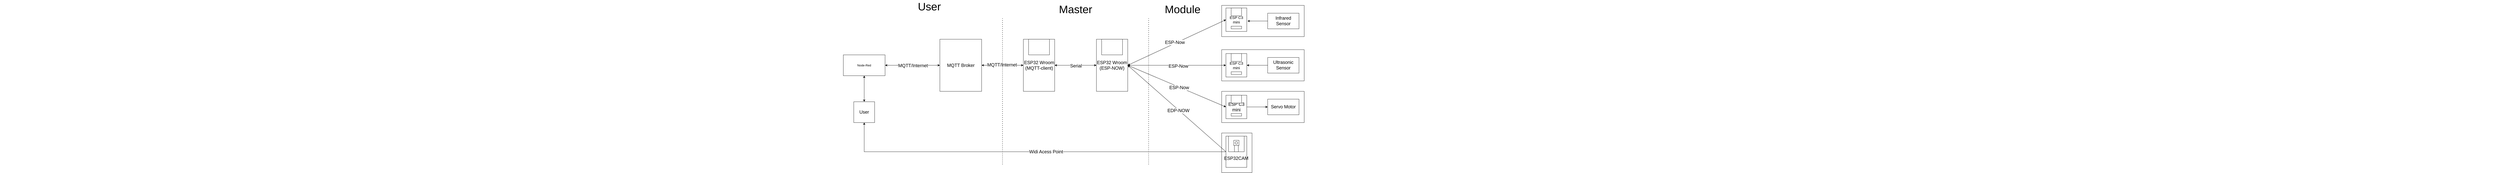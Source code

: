 <mxfile version="28.2.8">
  <diagram name="Page-1" id="dL9VV4bmaPXsRKPy24r-">
    <mxGraphModel dx="8902" dy="-210" grid="1" gridSize="10" guides="1" tooltips="1" connect="1" arrows="1" fold="1" page="1" pageScale="1" pageWidth="850" pageHeight="1100" math="0" shadow="0">
      <root>
        <mxCell id="0" />
        <mxCell id="1" parent="0" />
        <mxCell id="lBGGk1PNzqxshNA36ZR7-61" value="" style="group" vertex="1" connectable="0" parent="1">
          <mxGeometry x="-550" y="1680" width="1821.5" height="660" as="geometry" />
        </mxCell>
        <mxCell id="lBGGk1PNzqxshNA36ZR7-1" value="&lt;span style=&quot;color: rgba(0, 0, 0, 0); font-family: monospace; text-align: start; text-wrap-mode: nowrap;&quot;&gt;%3CmxGraphModel%3E%3Croot%3E%3CmxCell%20id%3D%220%22%2F%3E%3CmxCell%20id%3D%221%22%20parent%3D%220%22%2F%3E%3CmxCell%20id%3D%222%22%20value%3D%22%22%20style%3D%22group%22%20vertex%3D%221%22%20connectable%3D%220%22%20parent%3D%221%22%3E%3CmxGeometry%20x%3D%22856.3%22%20y%3D%2240%22%20width%3D%22300%22%20height%3D%22110%22%20as%3D%22geometry%22%2F%3E%3C%2FmxCell%3E%3CmxCell%20id%3D%223%22%20value%3D%22%22%20style%3D%22rounded%3D0%3BwhiteSpace%3Dwrap%3Bhtml%3D1%3B%22%20vertex%3D%221%22%20parent%3D%222%22%3E%3CmxGeometry%20x%3D%22-16.3%22%20y%3D%22-10%22%20width%3D%22316.3%22%20height%3D%22120%22%20as%3D%22geometry%22%2F%3E%3C%2FmxCell%3E%3CmxCell%20id%3D%224%22%20value%3D%22ESP%20C3%20mini%22%20style%3D%22rounded%3D0%3BwhiteSpace%3Dwrap%3Bhtml%3D1%3B%22%20vertex%3D%221%22%20parent%3D%222%22%3E%3CmxGeometry%20width%3D%2280%22%20height%3D%2290%22%20as%3D%22geometry%22%2F%3E%3C%2FmxCell%3E%3CmxCell%20id%3D%225%22%20value%3D%22%22%20style%3D%22rounded%3D0%3BwhiteSpace%3Dwrap%3Bhtml%3D1%3B%22%20vertex%3D%221%22%20parent%3D%222%22%3E%3CmxGeometry%20x%3D%2220%22%20y%3D%2270%22%20width%3D%2240%22%20height%3D%2210%22%20as%3D%22geometry%22%2F%3E%3C%2FmxCell%3E%3CmxCell%20id%3D%226%22%20value%3D%22%22%20style%3D%22rounded%3D0%3BwhiteSpace%3Dwrap%3Bhtml%3D1%3B%22%20vertex%3D%221%22%20parent%3D%222%22%3E%3CmxGeometry%20x%3D%2220%22%20width%3D%2240%22%20height%3D%2230%22%20as%3D%22geometry%22%2F%3E%3C%2FmxCell%3E%3C%2Froot%3E%3C%2FmxGraphModel%3E&lt;/span&gt;" style="rounded=0;whiteSpace=wrap;html=1;fontSize=18;" vertex="1" parent="lBGGk1PNzqxshNA36ZR7-61">
          <mxGeometry x="1495.315" y="350.625" width="326.185" height="123.75" as="geometry" />
        </mxCell>
        <mxCell id="lBGGk1PNzqxshNA36ZR7-2" value="" style="group;fontSize=18;" vertex="1" connectable="0" parent="lBGGk1PNzqxshNA36ZR7-61">
          <mxGeometry x="711.564" y="144.375" width="123.75" height="206.25" as="geometry" />
        </mxCell>
        <mxCell id="lBGGk1PNzqxshNA36ZR7-3" value="ESP32 Wroom&lt;br&gt;(MQTT-client)" style="rounded=0;whiteSpace=wrap;html=1;fontSize=18;" vertex="1" parent="lBGGk1PNzqxshNA36ZR7-2">
          <mxGeometry width="123.75" height="206.25" as="geometry" />
        </mxCell>
        <mxCell id="lBGGk1PNzqxshNA36ZR7-4" value="" style="rounded=0;whiteSpace=wrap;html=1;fontSize=18;" vertex="1" parent="lBGGk1PNzqxshNA36ZR7-2">
          <mxGeometry x="20.625" width="82.5" height="61.875" as="geometry" />
        </mxCell>
        <mxCell id="lBGGk1PNzqxshNA36ZR7-5" value="" style="group;fontSize=18;" vertex="1" connectable="0" parent="lBGGk1PNzqxshNA36ZR7-61">
          <mxGeometry x="1000.314" y="144.375" width="123.75" height="206.25" as="geometry" />
        </mxCell>
        <mxCell id="lBGGk1PNzqxshNA36ZR7-6" value="ESP32 Wroom&lt;br&gt;(ESP-NOW)" style="rounded=0;whiteSpace=wrap;html=1;fontSize=18;" vertex="1" parent="lBGGk1PNzqxshNA36ZR7-5">
          <mxGeometry width="123.75" height="206.25" as="geometry" />
        </mxCell>
        <mxCell id="lBGGk1PNzqxshNA36ZR7-7" value="" style="rounded=0;whiteSpace=wrap;html=1;fontSize=18;" vertex="1" parent="lBGGk1PNzqxshNA36ZR7-5">
          <mxGeometry x="20.625" width="82.5" height="61.875" as="geometry" />
        </mxCell>
        <mxCell id="lBGGk1PNzqxshNA36ZR7-8" value="" style="endArrow=classic;startArrow=classic;html=1;rounded=0;exitX=1;exitY=0.5;exitDx=0;exitDy=0;entryX=0;entryY=0.5;entryDx=0;entryDy=0;fontSize=18;" edge="1" parent="lBGGk1PNzqxshNA36ZR7-61" source="lBGGk1PNzqxshNA36ZR7-3" target="lBGGk1PNzqxshNA36ZR7-6">
          <mxGeometry width="50" height="50" relative="1" as="geometry">
            <mxPoint x="866.251" y="299.062" as="sourcePoint" />
            <mxPoint x="979.689" y="247.5" as="targetPoint" />
          </mxGeometry>
        </mxCell>
        <mxCell id="lBGGk1PNzqxshNA36ZR7-9" value="Serial" style="edgeLabel;html=1;align=center;verticalAlign=middle;resizable=0;points=[];fontSize=18;" vertex="1" connectable="0" parent="lBGGk1PNzqxshNA36ZR7-8">
          <mxGeometry x="0.004" y="-2" relative="1" as="geometry">
            <mxPoint as="offset" />
          </mxGeometry>
        </mxCell>
        <mxCell id="lBGGk1PNzqxshNA36ZR7-10" value="Master" style="text;html=1;whiteSpace=wrap;strokeColor=none;fillColor=none;align=center;verticalAlign=middle;rounded=0;fontSize=43;" vertex="1" parent="lBGGk1PNzqxshNA36ZR7-61">
          <mxGeometry x="886.877" y="10.312" width="61.875" height="30.938" as="geometry" />
        </mxCell>
        <mxCell id="lBGGk1PNzqxshNA36ZR7-11" value="" style="group;fontSize=14;" vertex="1" connectable="0" parent="lBGGk1PNzqxshNA36ZR7-61">
          <mxGeometry x="1512.124" y="20.625" width="309.376" height="113.438" as="geometry" />
        </mxCell>
        <mxCell id="lBGGk1PNzqxshNA36ZR7-12" value="&lt;span style=&quot;color: rgba(0, 0, 0, 0); font-family: monospace; text-align: start; text-wrap-mode: nowrap;&quot;&gt;%3CmxGraphModel%3E%3Croot%3E%3CmxCell%20id%3D%220%22%2F%3E%3CmxCell%20id%3D%221%22%20parent%3D%220%22%2F%3E%3CmxCell%20id%3D%222%22%20value%3D%22%22%20style%3D%22group%22%20vertex%3D%221%22%20connectable%3D%220%22%20parent%3D%221%22%3E%3CmxGeometry%20x%3D%22856.3%22%20y%3D%2240%22%20width%3D%22300%22%20height%3D%22110%22%20as%3D%22geometry%22%2F%3E%3C%2FmxCell%3E%3CmxCell%20id%3D%223%22%20value%3D%22%22%20style%3D%22rounded%3D0%3BwhiteSpace%3Dwrap%3Bhtml%3D1%3B%22%20vertex%3D%221%22%20parent%3D%222%22%3E%3CmxGeometry%20x%3D%22-16.3%22%20y%3D%22-10%22%20width%3D%22316.3%22%20height%3D%22120%22%20as%3D%22geometry%22%2F%3E%3C%2FmxCell%3E%3CmxCell%20id%3D%224%22%20value%3D%22ESP%20C3%20mini%22%20style%3D%22rounded%3D0%3BwhiteSpace%3Dwrap%3Bhtml%3D1%3B%22%20vertex%3D%221%22%20parent%3D%222%22%3E%3CmxGeometry%20width%3D%2280%22%20height%3D%2290%22%20as%3D%22geometry%22%2F%3E%3C%2FmxCell%3E%3CmxCell%20id%3D%225%22%20value%3D%22%22%20style%3D%22rounded%3D0%3BwhiteSpace%3Dwrap%3Bhtml%3D1%3B%22%20vertex%3D%221%22%20parent%3D%222%22%3E%3CmxGeometry%20x%3D%2220%22%20y%3D%2270%22%20width%3D%2240%22%20height%3D%2210%22%20as%3D%22geometry%22%2F%3E%3C%2FmxCell%3E%3CmxCell%20id%3D%226%22%20value%3D%22%22%20style%3D%22rounded%3D0%3BwhiteSpace%3Dwrap%3Bhtml%3D1%3B%22%20vertex%3D%221%22%20parent%3D%222%22%3E%3CmxGeometry%20x%3D%2220%22%20width%3D%2240%22%20height%3D%2230%22%20as%3D%22geometry%22%2F%3E%3C%2FmxCell%3E%3C%2Froot%3E%3C%2FmxGraphModel%3E&lt;/span&gt;" style="rounded=0;whiteSpace=wrap;html=1;fontSize=18;" vertex="1" parent="lBGGk1PNzqxshNA36ZR7-11">
          <mxGeometry x="-16.809" y="-10.312" width="326.185" height="123.75" as="geometry" />
        </mxCell>
        <mxCell id="lBGGk1PNzqxshNA36ZR7-13" value="ESP C3 mini" style="rounded=0;whiteSpace=wrap;html=1;fontSize=15;" vertex="1" parent="lBGGk1PNzqxshNA36ZR7-11">
          <mxGeometry width="82.5" height="92.812" as="geometry" />
        </mxCell>
        <mxCell id="lBGGk1PNzqxshNA36ZR7-14" value="" style="rounded=0;whiteSpace=wrap;html=1;fontSize=15;" vertex="1" parent="lBGGk1PNzqxshNA36ZR7-11">
          <mxGeometry x="20.625" y="72.188" width="41.25" height="10.312" as="geometry" />
        </mxCell>
        <mxCell id="lBGGk1PNzqxshNA36ZR7-15" value="" style="rounded=0;whiteSpace=wrap;html=1;fontSize=15;" vertex="1" parent="lBGGk1PNzqxshNA36ZR7-11">
          <mxGeometry x="20.625" width="41.25" height="30.938" as="geometry" />
        </mxCell>
        <mxCell id="lBGGk1PNzqxshNA36ZR7-16" value="" style="group;fontSize=14;" vertex="1" connectable="0" parent="lBGGk1PNzqxshNA36ZR7-61">
          <mxGeometry x="1512.124" y="201.094" width="309.376" height="108.281" as="geometry" />
        </mxCell>
        <mxCell id="lBGGk1PNzqxshNA36ZR7-17" value="&lt;span style=&quot;color: rgba(0, 0, 0, 0); font-family: monospace; text-align: start; text-wrap-mode: nowrap;&quot;&gt;%3CmxGraphModel%3E%3Croot%3E%3CmxCell%20id%3D%220%22%2F%3E%3CmxCell%20id%3D%221%22%20parent%3D%220%22%2F%3E%3CmxCell%20id%3D%222%22%20value%3D%22%22%20style%3D%22group%22%20vertex%3D%221%22%20connectable%3D%220%22%20parent%3D%221%22%3E%3CmxGeometry%20x%3D%22856.3%22%20y%3D%2240%22%20width%3D%22300%22%20height%3D%22110%22%20as%3D%22geometry%22%2F%3E%3C%2FmxCell%3E%3CmxCell%20id%3D%223%22%20value%3D%22%22%20style%3D%22rounded%3D0%3BwhiteSpace%3Dwrap%3Bhtml%3D1%3B%22%20vertex%3D%221%22%20parent%3D%222%22%3E%3CmxGeometry%20x%3D%22-16.3%22%20y%3D%22-10%22%20width%3D%22316.3%22%20height%3D%22120%22%20as%3D%22geometry%22%2F%3E%3C%2FmxCell%3E%3CmxCell%20id%3D%224%22%20value%3D%22ESP%20C3%20mini%22%20style%3D%22rounded%3D0%3BwhiteSpace%3Dwrap%3Bhtml%3D1%3B%22%20vertex%3D%221%22%20parent%3D%222%22%3E%3CmxGeometry%20width%3D%2280%22%20height%3D%2290%22%20as%3D%22geometry%22%2F%3E%3C%2FmxCell%3E%3CmxCell%20id%3D%225%22%20value%3D%22%22%20style%3D%22rounded%3D0%3BwhiteSpace%3Dwrap%3Bhtml%3D1%3B%22%20vertex%3D%221%22%20parent%3D%222%22%3E%3CmxGeometry%20x%3D%2220%22%20y%3D%2270%22%20width%3D%2240%22%20height%3D%2210%22%20as%3D%22geometry%22%2F%3E%3C%2FmxCell%3E%3CmxCell%20id%3D%226%22%20value%3D%22%22%20style%3D%22rounded%3D0%3BwhiteSpace%3Dwrap%3Bhtml%3D1%3B%22%20vertex%3D%221%22%20parent%3D%222%22%3E%3CmxGeometry%20x%3D%2220%22%20width%3D%2240%22%20height%3D%2230%22%20as%3D%22geometry%22%2F%3E%3C%2FmxCell%3E%3C%2Froot%3E%3C%2FmxGraphModel%3E&lt;/span&gt;" style="rounded=0;whiteSpace=wrap;html=1;fontSize=18;" vertex="1" parent="lBGGk1PNzqxshNA36ZR7-16">
          <mxGeometry x="-16.809" y="-15.469" width="326.185" height="123.75" as="geometry" />
        </mxCell>
        <mxCell id="lBGGk1PNzqxshNA36ZR7-18" value="ESP C3 mini" style="rounded=0;whiteSpace=wrap;html=1;fontSize=15;" vertex="1" parent="lBGGk1PNzqxshNA36ZR7-16">
          <mxGeometry width="82.5" height="92.812" as="geometry" />
        </mxCell>
        <mxCell id="lBGGk1PNzqxshNA36ZR7-19" value="" style="rounded=0;whiteSpace=wrap;html=1;fontSize=15;" vertex="1" parent="lBGGk1PNzqxshNA36ZR7-16">
          <mxGeometry x="20.625" y="72.188" width="41.25" height="10.312" as="geometry" />
        </mxCell>
        <mxCell id="lBGGk1PNzqxshNA36ZR7-20" value="" style="rounded=0;whiteSpace=wrap;html=1;fontSize=15;" vertex="1" parent="lBGGk1PNzqxshNA36ZR7-16">
          <mxGeometry x="20.625" width="41.25" height="30.938" as="geometry" />
        </mxCell>
        <mxCell id="lBGGk1PNzqxshNA36ZR7-21" value="" style="group;fontSize=14;" vertex="1" connectable="0" parent="lBGGk1PNzqxshNA36ZR7-61">
          <mxGeometry x="1512.124" y="366.094" width="82.5" height="92.812" as="geometry" />
        </mxCell>
        <mxCell id="lBGGk1PNzqxshNA36ZR7-22" value="ESP C3 mini" style="rounded=0;whiteSpace=wrap;html=1;fontSize=18;" vertex="1" parent="lBGGk1PNzqxshNA36ZR7-21">
          <mxGeometry width="82.5" height="92.812" as="geometry" />
        </mxCell>
        <mxCell id="lBGGk1PNzqxshNA36ZR7-23" value="" style="rounded=0;whiteSpace=wrap;html=1;fontSize=15;" vertex="1" parent="lBGGk1PNzqxshNA36ZR7-21">
          <mxGeometry x="20.625" y="72.188" width="41.25" height="10.312" as="geometry" />
        </mxCell>
        <mxCell id="lBGGk1PNzqxshNA36ZR7-24" value="" style="rounded=0;whiteSpace=wrap;html=1;fontSize=15;" vertex="1" parent="lBGGk1PNzqxshNA36ZR7-21">
          <mxGeometry x="20.625" width="41.25" height="30.938" as="geometry" />
        </mxCell>
        <mxCell id="lBGGk1PNzqxshNA36ZR7-25" value="" style="endArrow=classic;startArrow=classic;html=1;rounded=0;entryX=0;entryY=0.5;entryDx=0;entryDy=0;exitX=1;exitY=0.5;exitDx=0;exitDy=0;fontSize=18;" edge="1" parent="lBGGk1PNzqxshNA36ZR7-61" source="lBGGk1PNzqxshNA36ZR7-6" target="lBGGk1PNzqxshNA36ZR7-13">
          <mxGeometry width="50" height="50" relative="1" as="geometry">
            <mxPoint x="1165.314" y="288.75" as="sourcePoint" />
            <mxPoint x="1216.877" y="237.188" as="targetPoint" />
          </mxGeometry>
        </mxCell>
        <mxCell id="lBGGk1PNzqxshNA36ZR7-26" value="ESP-Now" style="edgeLabel;html=1;align=center;verticalAlign=middle;resizable=0;points=[];fontSize=18;" vertex="1" connectable="0" parent="lBGGk1PNzqxshNA36ZR7-25">
          <mxGeometry x="-0.035" y="4" relative="1" as="geometry">
            <mxPoint as="offset" />
          </mxGeometry>
        </mxCell>
        <mxCell id="lBGGk1PNzqxshNA36ZR7-27" value="" style="endArrow=classic;startArrow=classic;html=1;rounded=0;entryX=0;entryY=0.5;entryDx=0;entryDy=0;exitX=1;exitY=0.5;exitDx=0;exitDy=0;fontSize=18;" edge="1" parent="lBGGk1PNzqxshNA36ZR7-61" source="lBGGk1PNzqxshNA36ZR7-6" target="lBGGk1PNzqxshNA36ZR7-18">
          <mxGeometry width="50" height="50" relative="1" as="geometry">
            <mxPoint x="1155.002" y="252.656" as="sourcePoint" />
            <mxPoint x="1361.252" y="72.188" as="targetPoint" />
          </mxGeometry>
        </mxCell>
        <mxCell id="lBGGk1PNzqxshNA36ZR7-28" value="ESP-Now" style="edgeLabel;html=1;align=center;verticalAlign=middle;resizable=0;points=[];fontSize=18;" vertex="1" connectable="0" parent="lBGGk1PNzqxshNA36ZR7-27">
          <mxGeometry x="0.027" y="-3" relative="1" as="geometry">
            <mxPoint as="offset" />
          </mxGeometry>
        </mxCell>
        <mxCell id="lBGGk1PNzqxshNA36ZR7-29" value="" style="endArrow=classic;startArrow=classic;html=1;rounded=0;entryX=0;entryY=0.5;entryDx=0;entryDy=0;exitX=1;exitY=0.5;exitDx=0;exitDy=0;fontSize=18;" edge="1" parent="lBGGk1PNzqxshNA36ZR7-61" source="lBGGk1PNzqxshNA36ZR7-6" target="lBGGk1PNzqxshNA36ZR7-22">
          <mxGeometry width="50" height="50" relative="1" as="geometry">
            <mxPoint x="1237.502" y="252.656" as="sourcePoint" />
            <mxPoint x="1443.752" y="237.188" as="targetPoint" />
          </mxGeometry>
        </mxCell>
        <mxCell id="lBGGk1PNzqxshNA36ZR7-30" value="ESP-Now" style="edgeLabel;html=1;align=center;verticalAlign=middle;resizable=0;points=[];fontSize=18;" vertex="1" connectable="0" parent="lBGGk1PNzqxshNA36ZR7-29">
          <mxGeometry x="0.047" y="-2" relative="1" as="geometry">
            <mxPoint as="offset" />
          </mxGeometry>
        </mxCell>
        <mxCell id="lBGGk1PNzqxshNA36ZR7-31" value="Infrared Sensor" style="rounded=0;whiteSpace=wrap;html=1;fontSize=18;" vertex="1" parent="lBGGk1PNzqxshNA36ZR7-61">
          <mxGeometry x="1677.125" y="41.25" width="123.75" height="61.875" as="geometry" />
        </mxCell>
        <mxCell id="lBGGk1PNzqxshNA36ZR7-32" style="edgeStyle=orthogonalEdgeStyle;rounded=0;orthogonalLoop=1;jettySize=auto;html=1;entryX=1.035;entryY=0.557;entryDx=0;entryDy=0;entryPerimeter=0;fontSize=18;" edge="1" parent="lBGGk1PNzqxshNA36ZR7-61" source="lBGGk1PNzqxshNA36ZR7-31" target="lBGGk1PNzqxshNA36ZR7-13">
          <mxGeometry relative="1" as="geometry" />
        </mxCell>
        <mxCell id="lBGGk1PNzqxshNA36ZR7-33" value="Ultrasonic Sensor" style="rounded=0;whiteSpace=wrap;html=1;fontSize=18;" vertex="1" parent="lBGGk1PNzqxshNA36ZR7-61">
          <mxGeometry x="1677.125" y="216.562" width="123.75" height="61.875" as="geometry" />
        </mxCell>
        <mxCell id="lBGGk1PNzqxshNA36ZR7-34" style="edgeStyle=orthogonalEdgeStyle;rounded=0;orthogonalLoop=1;jettySize=auto;html=1;entryX=1;entryY=0.5;entryDx=0;entryDy=0;fontSize=18;" edge="1" parent="lBGGk1PNzqxshNA36ZR7-61" source="lBGGk1PNzqxshNA36ZR7-33" target="lBGGk1PNzqxshNA36ZR7-18">
          <mxGeometry relative="1" as="geometry">
            <mxPoint x="1635.875" y="216.562" as="targetPoint" />
          </mxGeometry>
        </mxCell>
        <mxCell id="lBGGk1PNzqxshNA36ZR7-35" value="Servo Motor" style="rounded=0;whiteSpace=wrap;html=1;fontSize=18;" vertex="1" parent="lBGGk1PNzqxshNA36ZR7-61">
          <mxGeometry x="1677.125" y="381.562" width="123.75" height="61.875" as="geometry" />
        </mxCell>
        <mxCell id="lBGGk1PNzqxshNA36ZR7-36" style="edgeStyle=orthogonalEdgeStyle;rounded=0;orthogonalLoop=1;jettySize=auto;html=1;entryX=0;entryY=0.5;entryDx=0;entryDy=0;fontSize=18;" edge="1" parent="lBGGk1PNzqxshNA36ZR7-61" source="lBGGk1PNzqxshNA36ZR7-22" target="lBGGk1PNzqxshNA36ZR7-35">
          <mxGeometry relative="1" as="geometry" />
        </mxCell>
        <mxCell id="lBGGk1PNzqxshNA36ZR7-37" value="" style="group;fontSize=18;" vertex="1" connectable="0" parent="lBGGk1PNzqxshNA36ZR7-61">
          <mxGeometry x="1512.124" y="515.625" width="309.376" height="144.375" as="geometry" />
        </mxCell>
        <mxCell id="lBGGk1PNzqxshNA36ZR7-38" value="&lt;span style=&quot;color: rgba(0, 0, 0, 0); font-family: monospace; text-align: start; text-wrap-mode: nowrap;&quot;&gt;%3CmxGraphModel%3E%3Croot%3E%3CmxCell%20id%3D%220%22%2F%3E%3CmxCell%20id%3D%221%22%20parent%3D%220%22%2F%3E%3CmxCell%20id%3D%222%22%20value%3D%22%22%20style%3D%22group%22%20vertex%3D%221%22%20connectable%3D%220%22%20parent%3D%221%22%3E%3CmxGeometry%20x%3D%22856.3%22%20y%3D%2240%22%20width%3D%22300%22%20height%3D%22110%22%20as%3D%22geometry%22%2F%3E%3C%2FmxCell%3E%3CmxCell%20id%3D%223%22%20value%3D%22%22%20style%3D%22rounded%3D0%3BwhiteSpace%3Dwrap%3Bhtml%3D1%3B%22%20vertex%3D%221%22%20parent%3D%222%22%3E%3CmxGeometry%20x%3D%22-16.3%22%20y%3D%22-10%22%20width%3D%22316.3%22%20height%3D%22120%22%20as%3D%22geometry%22%2F%3E%3C%2FmxCell%3E%3CmxCell%20id%3D%224%22%20value%3D%22ESP%20C3%20mini%22%20style%3D%22rounded%3D0%3BwhiteSpace%3Dwrap%3Bhtml%3D1%3B%22%20vertex%3D%221%22%20parent%3D%222%22%3E%3CmxGeometry%20width%3D%2280%22%20height%3D%2290%22%20as%3D%22geometry%22%2F%3E%3C%2FmxCell%3E%3CmxCell%20id%3D%225%22%20value%3D%22%22%20style%3D%22rounded%3D0%3BwhiteSpace%3Dwrap%3Bhtml%3D1%3B%22%20vertex%3D%221%22%20parent%3D%222%22%3E%3CmxGeometry%20x%3D%2220%22%20y%3D%2270%22%20width%3D%2240%22%20height%3D%2210%22%20as%3D%22geometry%22%2F%3E%3C%2FmxCell%3E%3CmxCell%20id%3D%226%22%20value%3D%22%22%20style%3D%22rounded%3D0%3BwhiteSpace%3Dwrap%3Bhtml%3D1%3B%22%20vertex%3D%221%22%20parent%3D%222%22%3E%3CmxGeometry%20x%3D%2220%22%20width%3D%2240%22%20height%3D%2230%22%20as%3D%22geometry%22%2F%3E%3C%2FmxCell%3E%3C%2Froot%3E%3C%2FmxGraphModel%3E&lt;/span&gt;" style="rounded=0;whiteSpace=wrap;html=1;fontSize=18;" vertex="1" parent="lBGGk1PNzqxshNA36ZR7-37">
          <mxGeometry x="-16.809" width="119.935" height="156.75" as="geometry" />
        </mxCell>
        <mxCell id="lBGGk1PNzqxshNA36ZR7-39" value="" style="rounded=0;whiteSpace=wrap;html=1;fontSize=18;" vertex="1" parent="lBGGk1PNzqxshNA36ZR7-37">
          <mxGeometry y="12.375" width="82.5" height="123.75" as="geometry" />
        </mxCell>
        <mxCell id="lBGGk1PNzqxshNA36ZR7-40" value="" style="rounded=0;whiteSpace=wrap;html=1;fontSize=18;" vertex="1" parent="lBGGk1PNzqxshNA36ZR7-37">
          <mxGeometry x="10.313" y="12.375" width="61.875" height="61.875" as="geometry" />
        </mxCell>
        <mxCell id="lBGGk1PNzqxshNA36ZR7-41" value="" style="whiteSpace=wrap;html=1;aspect=fixed;fontSize=18;" vertex="1" parent="lBGGk1PNzqxshNA36ZR7-37">
          <mxGeometry x="30.938" y="28.875" width="20.625" height="20.625" as="geometry" />
        </mxCell>
        <mxCell id="lBGGk1PNzqxshNA36ZR7-42" value="" style="ellipse;whiteSpace=wrap;html=1;aspect=fixed;fontSize=18;" vertex="1" parent="lBGGk1PNzqxshNA36ZR7-37">
          <mxGeometry x="36.094" y="34.031" width="10.312" height="10.312" as="geometry" />
        </mxCell>
        <mxCell id="lBGGk1PNzqxshNA36ZR7-43" value="" style="rounded=0;whiteSpace=wrap;html=1;fontSize=18;" vertex="1" parent="lBGGk1PNzqxshNA36ZR7-37">
          <mxGeometry x="33.516" y="49.5" width="15.469" height="24.75" as="geometry" />
        </mxCell>
        <mxCell id="lBGGk1PNzqxshNA36ZR7-44" value="ESP32CAM" style="text;html=1;whiteSpace=wrap;strokeColor=none;fillColor=none;align=center;verticalAlign=middle;rounded=0;fontSize=18;" vertex="1" parent="lBGGk1PNzqxshNA36ZR7-37">
          <mxGeometry x="10.313" y="84.562" width="61.875" height="30.938" as="geometry" />
        </mxCell>
        <mxCell id="lBGGk1PNzqxshNA36ZR7-45" value="" style="endArrow=classic;html=1;rounded=0;exitX=0;exitY=0.5;exitDx=0;exitDy=0;entryX=1;entryY=0.5;entryDx=0;entryDy=0;fontSize=18;" edge="1" parent="lBGGk1PNzqxshNA36ZR7-61" source="lBGGk1PNzqxshNA36ZR7-39" target="lBGGk1PNzqxshNA36ZR7-6">
          <mxGeometry width="50" height="50" relative="1" as="geometry">
            <mxPoint x="1051.877" y="474.375" as="sourcePoint" />
            <mxPoint x="1103.439" y="422.812" as="targetPoint" />
          </mxGeometry>
        </mxCell>
        <mxCell id="lBGGk1PNzqxshNA36ZR7-46" value="EDP-NOW" style="edgeLabel;html=1;align=center;verticalAlign=middle;resizable=0;points=[];fontSize=18;" vertex="1" connectable="0" parent="lBGGk1PNzqxshNA36ZR7-45">
          <mxGeometry x="-0.037" y="3" relative="1" as="geometry">
            <mxPoint y="-1" as="offset" />
          </mxGeometry>
        </mxCell>
        <mxCell id="lBGGk1PNzqxshNA36ZR7-47" value="MQTT Broker" style="rounded=0;whiteSpace=wrap;html=1;fontSize=18;" vertex="1" parent="lBGGk1PNzqxshNA36ZR7-61">
          <mxGeometry x="381.563" y="144.375" width="165.0" height="206.25" as="geometry" />
        </mxCell>
        <mxCell id="lBGGk1PNzqxshNA36ZR7-48" value="" style="endArrow=classic;startArrow=classic;html=1;rounded=0;exitX=1;exitY=0.5;exitDx=0;exitDy=0;entryX=0;entryY=0.5;entryDx=0;entryDy=0;fontSize=18;" edge="1" parent="lBGGk1PNzqxshNA36ZR7-61" source="lBGGk1PNzqxshNA36ZR7-47" target="lBGGk1PNzqxshNA36ZR7-3">
          <mxGeometry width="50" height="50" relative="1" as="geometry">
            <mxPoint x="608.439" y="299.062" as="sourcePoint" />
            <mxPoint x="660.001" y="247.5" as="targetPoint" />
          </mxGeometry>
        </mxCell>
        <mxCell id="lBGGk1PNzqxshNA36ZR7-49" value="MQTT/Internet" style="edgeLabel;html=1;align=center;verticalAlign=middle;resizable=0;points=[];fontSize=18;" vertex="1" connectable="0" parent="lBGGk1PNzqxshNA36ZR7-48">
          <mxGeometry x="-0.03" y="2" relative="1" as="geometry">
            <mxPoint as="offset" />
          </mxGeometry>
        </mxCell>
        <mxCell id="lBGGk1PNzqxshNA36ZR7-50" value="Node-Red" style="whiteSpace=wrap;html=1;" vertex="1" parent="lBGGk1PNzqxshNA36ZR7-61">
          <mxGeometry y="206.25" width="165.0" height="82.5" as="geometry" />
        </mxCell>
        <mxCell id="lBGGk1PNzqxshNA36ZR7-51" value="User" style="whiteSpace=wrap;html=1;aspect=fixed;fontSize=18;" vertex="1" parent="lBGGk1PNzqxshNA36ZR7-61">
          <mxGeometry x="41.25" y="391.875" width="82.5" height="82.5" as="geometry" />
        </mxCell>
        <mxCell id="lBGGk1PNzqxshNA36ZR7-52" style="edgeStyle=orthogonalEdgeStyle;rounded=0;orthogonalLoop=1;jettySize=auto;html=1;entryX=0.5;entryY=1;entryDx=0;entryDy=0;fontSize=18;" edge="1" parent="lBGGk1PNzqxshNA36ZR7-61" source="lBGGk1PNzqxshNA36ZR7-39" target="lBGGk1PNzqxshNA36ZR7-51">
          <mxGeometry relative="1" as="geometry" />
        </mxCell>
        <mxCell id="lBGGk1PNzqxshNA36ZR7-53" value="Widi Acess Point" style="edgeLabel;html=1;align=center;verticalAlign=middle;resizable=0;points=[];fontSize=18;" vertex="1" connectable="0" parent="lBGGk1PNzqxshNA36ZR7-52">
          <mxGeometry x="-0.08" relative="1" as="geometry">
            <mxPoint as="offset" />
          </mxGeometry>
        </mxCell>
        <mxCell id="lBGGk1PNzqxshNA36ZR7-54" value="" style="endArrow=classic;startArrow=classic;html=1;rounded=0;entryX=0.5;entryY=1;entryDx=0;entryDy=0;exitX=0.5;exitY=0;exitDx=0;exitDy=0;fontSize=18;" edge="1" parent="lBGGk1PNzqxshNA36ZR7-61" source="lBGGk1PNzqxshNA36ZR7-51" target="lBGGk1PNzqxshNA36ZR7-50">
          <mxGeometry width="50" height="50" relative="1" as="geometry">
            <mxPoint x="268.125" y="412.5" as="sourcePoint" />
            <mxPoint x="319.688" y="360.938" as="targetPoint" />
          </mxGeometry>
        </mxCell>
        <mxCell id="lBGGk1PNzqxshNA36ZR7-55" value="" style="endArrow=classic;startArrow=classic;html=1;rounded=0;exitX=1;exitY=0.5;exitDx=0;exitDy=0;entryX=0;entryY=0.5;entryDx=0;entryDy=0;fontSize=18;" edge="1" parent="lBGGk1PNzqxshNA36ZR7-61" source="lBGGk1PNzqxshNA36ZR7-50" target="lBGGk1PNzqxshNA36ZR7-47">
          <mxGeometry width="50" height="50" relative="1" as="geometry">
            <mxPoint x="360.938" y="412.5" as="sourcePoint" />
            <mxPoint x="412.501" y="360.938" as="targetPoint" />
          </mxGeometry>
        </mxCell>
        <mxCell id="lBGGk1PNzqxshNA36ZR7-56" value="MQTT/Internet" style="edgeLabel;html=1;align=center;verticalAlign=middle;resizable=0;points=[];fontSize=18;" vertex="1" connectable="0" parent="lBGGk1PNzqxshNA36ZR7-55">
          <mxGeometry x="0.011" y="-1" relative="1" as="geometry">
            <mxPoint as="offset" />
          </mxGeometry>
        </mxCell>
        <mxCell id="lBGGk1PNzqxshNA36ZR7-57" value="" style="endArrow=none;dashed=1;html=1;dashPattern=1 3;strokeWidth=2;rounded=0;fontSize=18;" edge="1" parent="lBGGk1PNzqxshNA36ZR7-61">
          <mxGeometry width="50" height="50" relative="1" as="geometry">
            <mxPoint x="629.064" y="639.375" as="sourcePoint" />
            <mxPoint x="629.064" y="61.875" as="targetPoint" />
          </mxGeometry>
        </mxCell>
        <mxCell id="lBGGk1PNzqxshNA36ZR7-58" value="" style="endArrow=none;dashed=1;html=1;dashPattern=1 3;strokeWidth=2;rounded=0;fontSize=18;" edge="1" parent="lBGGk1PNzqxshNA36ZR7-61">
          <mxGeometry width="50" height="50" relative="1" as="geometry">
            <mxPoint x="1206.565" y="639.375" as="sourcePoint" />
            <mxPoint x="1206.565" y="61.875" as="targetPoint" />
          </mxGeometry>
        </mxCell>
        <mxCell id="lBGGk1PNzqxshNA36ZR7-59" value="User" style="text;html=1;whiteSpace=wrap;strokeColor=none;fillColor=none;align=center;verticalAlign=middle;rounded=0;fontSize=43;" vertex="1" parent="lBGGk1PNzqxshNA36ZR7-61">
          <mxGeometry x="309.376" width="61.875" height="30.938" as="geometry" />
        </mxCell>
        <mxCell id="lBGGk1PNzqxshNA36ZR7-60" value="Module" style="text;html=1;whiteSpace=wrap;strokeColor=none;fillColor=none;align=center;verticalAlign=middle;rounded=0;fontSize=43;" vertex="1" parent="lBGGk1PNzqxshNA36ZR7-61">
          <mxGeometry x="1309.69" y="10.312" width="61.875" height="30.938" as="geometry" />
        </mxCell>
      </root>
    </mxGraphModel>
  </diagram>
</mxfile>
